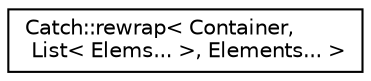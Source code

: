 digraph "Graphical Class Hierarchy"
{
  edge [fontname="Helvetica",fontsize="10",labelfontname="Helvetica",labelfontsize="10"];
  node [fontname="Helvetica",fontsize="10",shape=record];
  rankdir="LR";
  Node0 [label="Catch::rewrap\< Container,\l List\< Elems... \>, Elements... \>",height=0.2,width=0.4,color="black", fillcolor="white", style="filled",URL="$structCatch_1_1rewrap_3_01Container_00_01List_3_01Elems_8_8_8_01_4_00_01Elements_8_8_8_01_4.html"];
}
